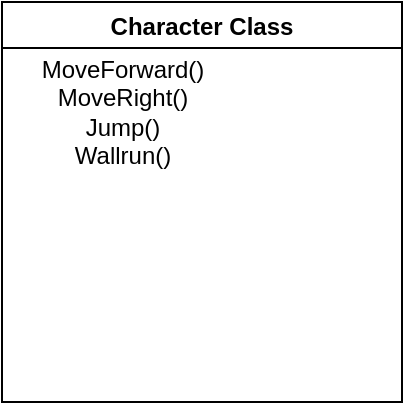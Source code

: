 <mxfile version="15.7.0" type="github">
  <diagram name="Page-1" id="e7e014a7-5840-1c2e-5031-d8a46d1fe8dd">
    <mxGraphModel dx="1422" dy="794" grid="1" gridSize="10" guides="1" tooltips="1" connect="1" arrows="1" fold="1" page="1" pageScale="1" pageWidth="1169" pageHeight="826" background="none" math="0" shadow="0">
      <root>
        <mxCell id="0" />
        <mxCell id="1" parent="0" />
        <mxCell id="6GGhE5YcDbEnl-xsZiu5-41" value="Character Class" style="swimlane;" vertex="1" parent="1">
          <mxGeometry x="140" y="150" width="200" height="200" as="geometry" />
        </mxCell>
        <mxCell id="6GGhE5YcDbEnl-xsZiu5-43" value="MoveForward()&lt;br&gt;MoveRight()&lt;br&gt;Jump()&lt;br&gt;Wallrun()" style="text;html=1;align=center;verticalAlign=middle;resizable=0;points=[];autosize=1;strokeColor=none;fillColor=none;" vertex="1" parent="6GGhE5YcDbEnl-xsZiu5-41">
          <mxGeometry x="10" y="25" width="100" height="60" as="geometry" />
        </mxCell>
      </root>
    </mxGraphModel>
  </diagram>
</mxfile>
